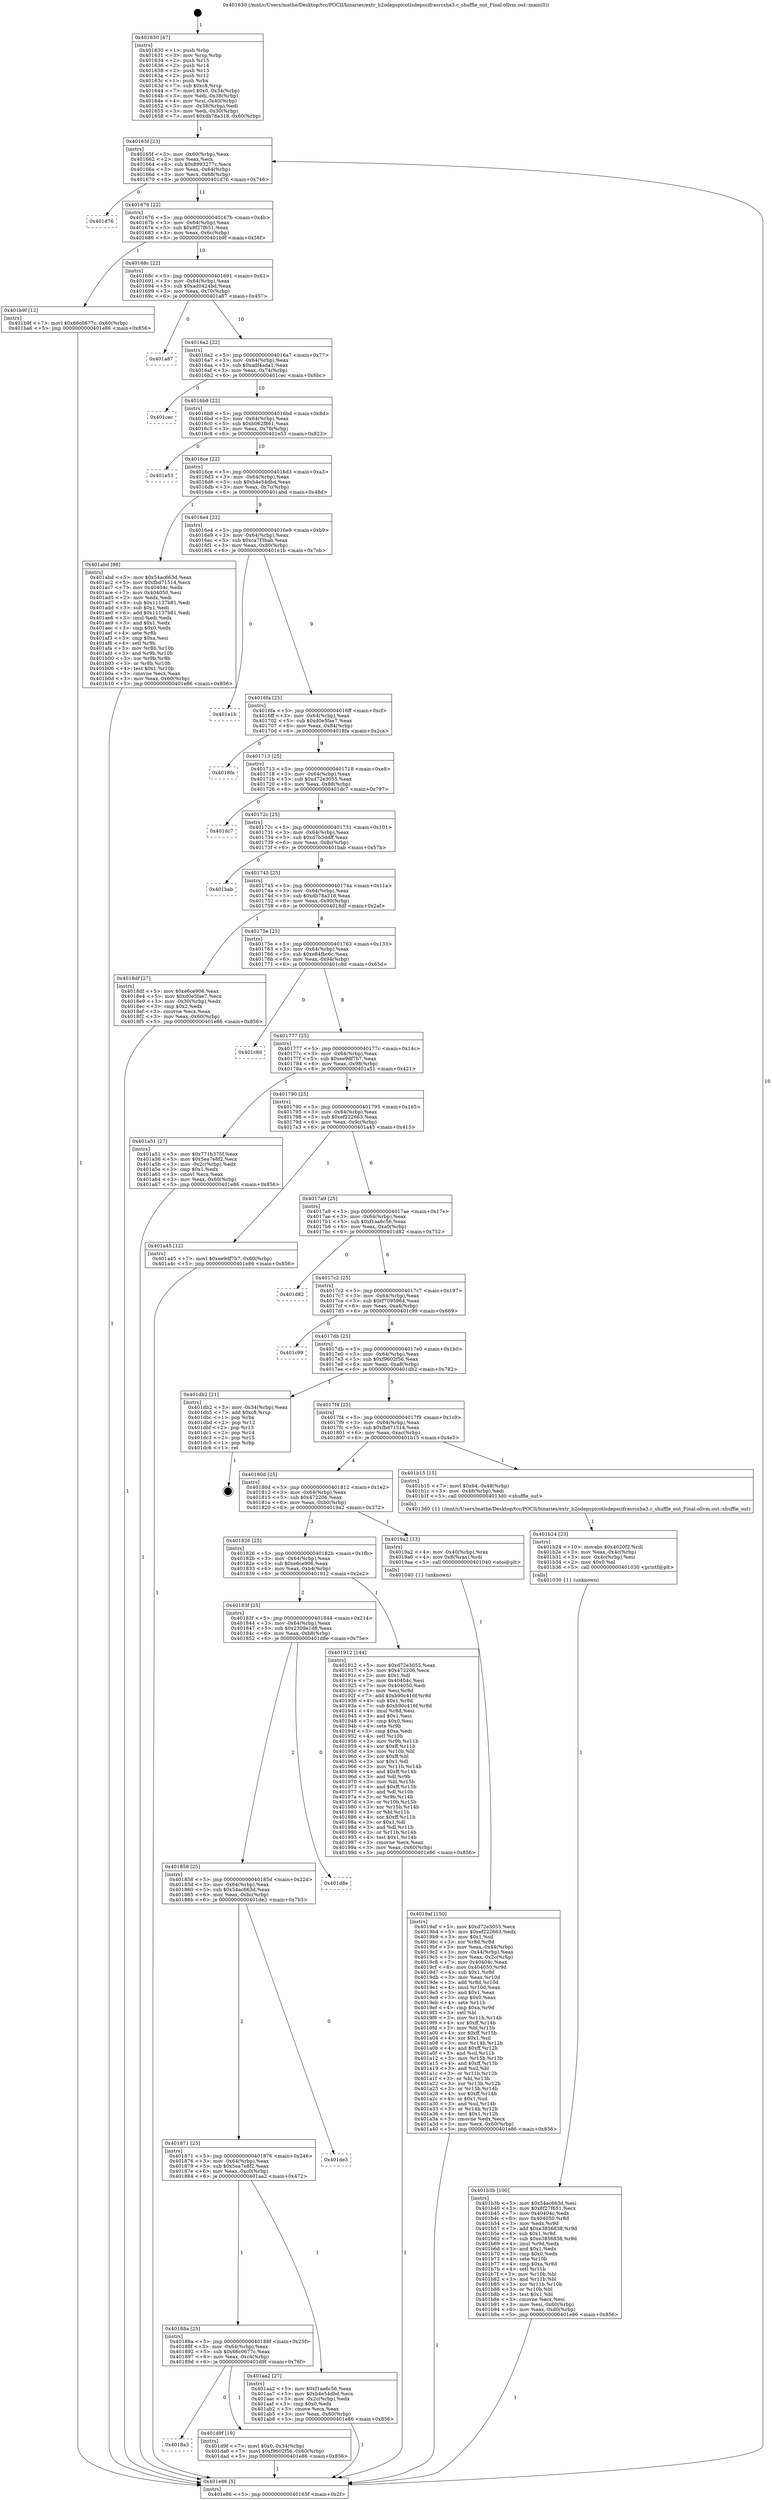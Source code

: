 digraph "0x401630" {
  label = "0x401630 (/mnt/c/Users/mathe/Desktop/tcc/POCII/binaries/extr_h2odepspicotlsdepscifrasrcsha3.c_shuffle_out_Final-ollvm.out::main(0))"
  labelloc = "t"
  node[shape=record]

  Entry [label="",width=0.3,height=0.3,shape=circle,fillcolor=black,style=filled]
  "0x40165f" [label="{
     0x40165f [23]\l
     | [instrs]\l
     &nbsp;&nbsp;0x40165f \<+3\>: mov -0x60(%rbp),%eax\l
     &nbsp;&nbsp;0x401662 \<+2\>: mov %eax,%ecx\l
     &nbsp;&nbsp;0x401664 \<+6\>: sub $0x8993277c,%ecx\l
     &nbsp;&nbsp;0x40166a \<+3\>: mov %eax,-0x64(%rbp)\l
     &nbsp;&nbsp;0x40166d \<+3\>: mov %ecx,-0x68(%rbp)\l
     &nbsp;&nbsp;0x401670 \<+6\>: je 0000000000401d76 \<main+0x746\>\l
  }"]
  "0x401d76" [label="{
     0x401d76\l
  }", style=dashed]
  "0x401676" [label="{
     0x401676 [22]\l
     | [instrs]\l
     &nbsp;&nbsp;0x401676 \<+5\>: jmp 000000000040167b \<main+0x4b\>\l
     &nbsp;&nbsp;0x40167b \<+3\>: mov -0x64(%rbp),%eax\l
     &nbsp;&nbsp;0x40167e \<+5\>: sub $0x8f27f651,%eax\l
     &nbsp;&nbsp;0x401683 \<+3\>: mov %eax,-0x6c(%rbp)\l
     &nbsp;&nbsp;0x401686 \<+6\>: je 0000000000401b9f \<main+0x56f\>\l
  }"]
  Exit [label="",width=0.3,height=0.3,shape=circle,fillcolor=black,style=filled,peripheries=2]
  "0x401b9f" [label="{
     0x401b9f [12]\l
     | [instrs]\l
     &nbsp;&nbsp;0x401b9f \<+7\>: movl $0x66c0677c,-0x60(%rbp)\l
     &nbsp;&nbsp;0x401ba6 \<+5\>: jmp 0000000000401e86 \<main+0x856\>\l
  }"]
  "0x40168c" [label="{
     0x40168c [22]\l
     | [instrs]\l
     &nbsp;&nbsp;0x40168c \<+5\>: jmp 0000000000401691 \<main+0x61\>\l
     &nbsp;&nbsp;0x401691 \<+3\>: mov -0x64(%rbp),%eax\l
     &nbsp;&nbsp;0x401694 \<+5\>: sub $0xad0424bd,%eax\l
     &nbsp;&nbsp;0x401699 \<+3\>: mov %eax,-0x70(%rbp)\l
     &nbsp;&nbsp;0x40169c \<+6\>: je 0000000000401a87 \<main+0x457\>\l
  }"]
  "0x4018a3" [label="{
     0x4018a3\l
  }", style=dashed]
  "0x401a87" [label="{
     0x401a87\l
  }", style=dashed]
  "0x4016a2" [label="{
     0x4016a2 [22]\l
     | [instrs]\l
     &nbsp;&nbsp;0x4016a2 \<+5\>: jmp 00000000004016a7 \<main+0x77\>\l
     &nbsp;&nbsp;0x4016a7 \<+3\>: mov -0x64(%rbp),%eax\l
     &nbsp;&nbsp;0x4016aa \<+5\>: sub $0xadf4ada1,%eax\l
     &nbsp;&nbsp;0x4016af \<+3\>: mov %eax,-0x74(%rbp)\l
     &nbsp;&nbsp;0x4016b2 \<+6\>: je 0000000000401cec \<main+0x6bc\>\l
  }"]
  "0x401d9f" [label="{
     0x401d9f [19]\l
     | [instrs]\l
     &nbsp;&nbsp;0x401d9f \<+7\>: movl $0x0,-0x34(%rbp)\l
     &nbsp;&nbsp;0x401da6 \<+7\>: movl $0xf9602f56,-0x60(%rbp)\l
     &nbsp;&nbsp;0x401dad \<+5\>: jmp 0000000000401e86 \<main+0x856\>\l
  }"]
  "0x401cec" [label="{
     0x401cec\l
  }", style=dashed]
  "0x4016b8" [label="{
     0x4016b8 [22]\l
     | [instrs]\l
     &nbsp;&nbsp;0x4016b8 \<+5\>: jmp 00000000004016bd \<main+0x8d\>\l
     &nbsp;&nbsp;0x4016bd \<+3\>: mov -0x64(%rbp),%eax\l
     &nbsp;&nbsp;0x4016c0 \<+5\>: sub $0xb062f861,%eax\l
     &nbsp;&nbsp;0x4016c5 \<+3\>: mov %eax,-0x78(%rbp)\l
     &nbsp;&nbsp;0x4016c8 \<+6\>: je 0000000000401e53 \<main+0x823\>\l
  }"]
  "0x401b3b" [label="{
     0x401b3b [100]\l
     | [instrs]\l
     &nbsp;&nbsp;0x401b3b \<+5\>: mov $0x54ac663d,%esi\l
     &nbsp;&nbsp;0x401b40 \<+5\>: mov $0x8f27f651,%ecx\l
     &nbsp;&nbsp;0x401b45 \<+7\>: mov 0x40404c,%edx\l
     &nbsp;&nbsp;0x401b4c \<+8\>: mov 0x404050,%r8d\l
     &nbsp;&nbsp;0x401b54 \<+3\>: mov %edx,%r9d\l
     &nbsp;&nbsp;0x401b57 \<+7\>: add $0xe3856838,%r9d\l
     &nbsp;&nbsp;0x401b5e \<+4\>: sub $0x1,%r9d\l
     &nbsp;&nbsp;0x401b62 \<+7\>: sub $0xe3856838,%r9d\l
     &nbsp;&nbsp;0x401b69 \<+4\>: imul %r9d,%edx\l
     &nbsp;&nbsp;0x401b6d \<+3\>: and $0x1,%edx\l
     &nbsp;&nbsp;0x401b70 \<+3\>: cmp $0x0,%edx\l
     &nbsp;&nbsp;0x401b73 \<+4\>: sete %r10b\l
     &nbsp;&nbsp;0x401b77 \<+4\>: cmp $0xa,%r8d\l
     &nbsp;&nbsp;0x401b7b \<+4\>: setl %r11b\l
     &nbsp;&nbsp;0x401b7f \<+3\>: mov %r10b,%bl\l
     &nbsp;&nbsp;0x401b82 \<+3\>: and %r11b,%bl\l
     &nbsp;&nbsp;0x401b85 \<+3\>: xor %r11b,%r10b\l
     &nbsp;&nbsp;0x401b88 \<+3\>: or %r10b,%bl\l
     &nbsp;&nbsp;0x401b8b \<+3\>: test $0x1,%bl\l
     &nbsp;&nbsp;0x401b8e \<+3\>: cmovne %ecx,%esi\l
     &nbsp;&nbsp;0x401b91 \<+3\>: mov %esi,-0x60(%rbp)\l
     &nbsp;&nbsp;0x401b94 \<+6\>: mov %eax,-0xd0(%rbp)\l
     &nbsp;&nbsp;0x401b9a \<+5\>: jmp 0000000000401e86 \<main+0x856\>\l
  }"]
  "0x401e53" [label="{
     0x401e53\l
  }", style=dashed]
  "0x4016ce" [label="{
     0x4016ce [22]\l
     | [instrs]\l
     &nbsp;&nbsp;0x4016ce \<+5\>: jmp 00000000004016d3 \<main+0xa3\>\l
     &nbsp;&nbsp;0x4016d3 \<+3\>: mov -0x64(%rbp),%eax\l
     &nbsp;&nbsp;0x4016d6 \<+5\>: sub $0xb4e54dbd,%eax\l
     &nbsp;&nbsp;0x4016db \<+3\>: mov %eax,-0x7c(%rbp)\l
     &nbsp;&nbsp;0x4016de \<+6\>: je 0000000000401abd \<main+0x48d\>\l
  }"]
  "0x401b24" [label="{
     0x401b24 [23]\l
     | [instrs]\l
     &nbsp;&nbsp;0x401b24 \<+10\>: movabs $0x4020f2,%rdi\l
     &nbsp;&nbsp;0x401b2e \<+3\>: mov %eax,-0x4c(%rbp)\l
     &nbsp;&nbsp;0x401b31 \<+3\>: mov -0x4c(%rbp),%esi\l
     &nbsp;&nbsp;0x401b34 \<+2\>: mov $0x0,%al\l
     &nbsp;&nbsp;0x401b36 \<+5\>: call 0000000000401030 \<printf@plt\>\l
     | [calls]\l
     &nbsp;&nbsp;0x401030 \{1\} (unknown)\l
  }"]
  "0x401abd" [label="{
     0x401abd [88]\l
     | [instrs]\l
     &nbsp;&nbsp;0x401abd \<+5\>: mov $0x54ac663d,%eax\l
     &nbsp;&nbsp;0x401ac2 \<+5\>: mov $0xfbd71514,%ecx\l
     &nbsp;&nbsp;0x401ac7 \<+7\>: mov 0x40404c,%edx\l
     &nbsp;&nbsp;0x401ace \<+7\>: mov 0x404050,%esi\l
     &nbsp;&nbsp;0x401ad5 \<+2\>: mov %edx,%edi\l
     &nbsp;&nbsp;0x401ad7 \<+6\>: sub $0x11137b81,%edi\l
     &nbsp;&nbsp;0x401add \<+3\>: sub $0x1,%edi\l
     &nbsp;&nbsp;0x401ae0 \<+6\>: add $0x11137b81,%edi\l
     &nbsp;&nbsp;0x401ae6 \<+3\>: imul %edi,%edx\l
     &nbsp;&nbsp;0x401ae9 \<+3\>: and $0x1,%edx\l
     &nbsp;&nbsp;0x401aec \<+3\>: cmp $0x0,%edx\l
     &nbsp;&nbsp;0x401aef \<+4\>: sete %r8b\l
     &nbsp;&nbsp;0x401af3 \<+3\>: cmp $0xa,%esi\l
     &nbsp;&nbsp;0x401af6 \<+4\>: setl %r9b\l
     &nbsp;&nbsp;0x401afa \<+3\>: mov %r8b,%r10b\l
     &nbsp;&nbsp;0x401afd \<+3\>: and %r9b,%r10b\l
     &nbsp;&nbsp;0x401b00 \<+3\>: xor %r9b,%r8b\l
     &nbsp;&nbsp;0x401b03 \<+3\>: or %r8b,%r10b\l
     &nbsp;&nbsp;0x401b06 \<+4\>: test $0x1,%r10b\l
     &nbsp;&nbsp;0x401b0a \<+3\>: cmovne %ecx,%eax\l
     &nbsp;&nbsp;0x401b0d \<+3\>: mov %eax,-0x60(%rbp)\l
     &nbsp;&nbsp;0x401b10 \<+5\>: jmp 0000000000401e86 \<main+0x856\>\l
  }"]
  "0x4016e4" [label="{
     0x4016e4 [22]\l
     | [instrs]\l
     &nbsp;&nbsp;0x4016e4 \<+5\>: jmp 00000000004016e9 \<main+0xb9\>\l
     &nbsp;&nbsp;0x4016e9 \<+3\>: mov -0x64(%rbp),%eax\l
     &nbsp;&nbsp;0x4016ec \<+5\>: sub $0xca7f3bab,%eax\l
     &nbsp;&nbsp;0x4016f1 \<+3\>: mov %eax,-0x80(%rbp)\l
     &nbsp;&nbsp;0x4016f4 \<+6\>: je 0000000000401e1b \<main+0x7eb\>\l
  }"]
  "0x40188a" [label="{
     0x40188a [25]\l
     | [instrs]\l
     &nbsp;&nbsp;0x40188a \<+5\>: jmp 000000000040188f \<main+0x25f\>\l
     &nbsp;&nbsp;0x40188f \<+3\>: mov -0x64(%rbp),%eax\l
     &nbsp;&nbsp;0x401892 \<+5\>: sub $0x66c0677c,%eax\l
     &nbsp;&nbsp;0x401897 \<+6\>: mov %eax,-0xc4(%rbp)\l
     &nbsp;&nbsp;0x40189d \<+6\>: je 0000000000401d9f \<main+0x76f\>\l
  }"]
  "0x401e1b" [label="{
     0x401e1b\l
  }", style=dashed]
  "0x4016fa" [label="{
     0x4016fa [25]\l
     | [instrs]\l
     &nbsp;&nbsp;0x4016fa \<+5\>: jmp 00000000004016ff \<main+0xcf\>\l
     &nbsp;&nbsp;0x4016ff \<+3\>: mov -0x64(%rbp),%eax\l
     &nbsp;&nbsp;0x401702 \<+5\>: sub $0xd0e5fae7,%eax\l
     &nbsp;&nbsp;0x401707 \<+6\>: mov %eax,-0x84(%rbp)\l
     &nbsp;&nbsp;0x40170d \<+6\>: je 00000000004018fa \<main+0x2ca\>\l
  }"]
  "0x401aa2" [label="{
     0x401aa2 [27]\l
     | [instrs]\l
     &nbsp;&nbsp;0x401aa2 \<+5\>: mov $0xf1aa6c56,%eax\l
     &nbsp;&nbsp;0x401aa7 \<+5\>: mov $0xb4e54dbd,%ecx\l
     &nbsp;&nbsp;0x401aac \<+3\>: mov -0x2c(%rbp),%edx\l
     &nbsp;&nbsp;0x401aaf \<+3\>: cmp $0x0,%edx\l
     &nbsp;&nbsp;0x401ab2 \<+3\>: cmove %ecx,%eax\l
     &nbsp;&nbsp;0x401ab5 \<+3\>: mov %eax,-0x60(%rbp)\l
     &nbsp;&nbsp;0x401ab8 \<+5\>: jmp 0000000000401e86 \<main+0x856\>\l
  }"]
  "0x4018fa" [label="{
     0x4018fa\l
  }", style=dashed]
  "0x401713" [label="{
     0x401713 [25]\l
     | [instrs]\l
     &nbsp;&nbsp;0x401713 \<+5\>: jmp 0000000000401718 \<main+0xe8\>\l
     &nbsp;&nbsp;0x401718 \<+3\>: mov -0x64(%rbp),%eax\l
     &nbsp;&nbsp;0x40171b \<+5\>: sub $0xd72e3055,%eax\l
     &nbsp;&nbsp;0x401720 \<+6\>: mov %eax,-0x88(%rbp)\l
     &nbsp;&nbsp;0x401726 \<+6\>: je 0000000000401dc7 \<main+0x797\>\l
  }"]
  "0x401871" [label="{
     0x401871 [25]\l
     | [instrs]\l
     &nbsp;&nbsp;0x401871 \<+5\>: jmp 0000000000401876 \<main+0x246\>\l
     &nbsp;&nbsp;0x401876 \<+3\>: mov -0x64(%rbp),%eax\l
     &nbsp;&nbsp;0x401879 \<+5\>: sub $0x5ea7e8f2,%eax\l
     &nbsp;&nbsp;0x40187e \<+6\>: mov %eax,-0xc0(%rbp)\l
     &nbsp;&nbsp;0x401884 \<+6\>: je 0000000000401aa2 \<main+0x472\>\l
  }"]
  "0x401dc7" [label="{
     0x401dc7\l
  }", style=dashed]
  "0x40172c" [label="{
     0x40172c [25]\l
     | [instrs]\l
     &nbsp;&nbsp;0x40172c \<+5\>: jmp 0000000000401731 \<main+0x101\>\l
     &nbsp;&nbsp;0x401731 \<+3\>: mov -0x64(%rbp),%eax\l
     &nbsp;&nbsp;0x401734 \<+5\>: sub $0xd7b3ddff,%eax\l
     &nbsp;&nbsp;0x401739 \<+6\>: mov %eax,-0x8c(%rbp)\l
     &nbsp;&nbsp;0x40173f \<+6\>: je 0000000000401bab \<main+0x57b\>\l
  }"]
  "0x401de3" [label="{
     0x401de3\l
  }", style=dashed]
  "0x401bab" [label="{
     0x401bab\l
  }", style=dashed]
  "0x401745" [label="{
     0x401745 [25]\l
     | [instrs]\l
     &nbsp;&nbsp;0x401745 \<+5\>: jmp 000000000040174a \<main+0x11a\>\l
     &nbsp;&nbsp;0x40174a \<+3\>: mov -0x64(%rbp),%eax\l
     &nbsp;&nbsp;0x40174d \<+5\>: sub $0xdb78a318,%eax\l
     &nbsp;&nbsp;0x401752 \<+6\>: mov %eax,-0x90(%rbp)\l
     &nbsp;&nbsp;0x401758 \<+6\>: je 00000000004018df \<main+0x2af\>\l
  }"]
  "0x401858" [label="{
     0x401858 [25]\l
     | [instrs]\l
     &nbsp;&nbsp;0x401858 \<+5\>: jmp 000000000040185d \<main+0x22d\>\l
     &nbsp;&nbsp;0x40185d \<+3\>: mov -0x64(%rbp),%eax\l
     &nbsp;&nbsp;0x401860 \<+5\>: sub $0x54ac663d,%eax\l
     &nbsp;&nbsp;0x401865 \<+6\>: mov %eax,-0xbc(%rbp)\l
     &nbsp;&nbsp;0x40186b \<+6\>: je 0000000000401de3 \<main+0x7b3\>\l
  }"]
  "0x4018df" [label="{
     0x4018df [27]\l
     | [instrs]\l
     &nbsp;&nbsp;0x4018df \<+5\>: mov $0xe6ce906,%eax\l
     &nbsp;&nbsp;0x4018e4 \<+5\>: mov $0xd0e5fae7,%ecx\l
     &nbsp;&nbsp;0x4018e9 \<+3\>: mov -0x30(%rbp),%edx\l
     &nbsp;&nbsp;0x4018ec \<+3\>: cmp $0x2,%edx\l
     &nbsp;&nbsp;0x4018ef \<+3\>: cmovne %ecx,%eax\l
     &nbsp;&nbsp;0x4018f2 \<+3\>: mov %eax,-0x60(%rbp)\l
     &nbsp;&nbsp;0x4018f5 \<+5\>: jmp 0000000000401e86 \<main+0x856\>\l
  }"]
  "0x40175e" [label="{
     0x40175e [25]\l
     | [instrs]\l
     &nbsp;&nbsp;0x40175e \<+5\>: jmp 0000000000401763 \<main+0x133\>\l
     &nbsp;&nbsp;0x401763 \<+3\>: mov -0x64(%rbp),%eax\l
     &nbsp;&nbsp;0x401766 \<+5\>: sub $0xe84fbc6c,%eax\l
     &nbsp;&nbsp;0x40176b \<+6\>: mov %eax,-0x94(%rbp)\l
     &nbsp;&nbsp;0x401771 \<+6\>: je 0000000000401c8d \<main+0x65d\>\l
  }"]
  "0x401e86" [label="{
     0x401e86 [5]\l
     | [instrs]\l
     &nbsp;&nbsp;0x401e86 \<+5\>: jmp 000000000040165f \<main+0x2f\>\l
  }"]
  "0x401630" [label="{
     0x401630 [47]\l
     | [instrs]\l
     &nbsp;&nbsp;0x401630 \<+1\>: push %rbp\l
     &nbsp;&nbsp;0x401631 \<+3\>: mov %rsp,%rbp\l
     &nbsp;&nbsp;0x401634 \<+2\>: push %r15\l
     &nbsp;&nbsp;0x401636 \<+2\>: push %r14\l
     &nbsp;&nbsp;0x401638 \<+2\>: push %r13\l
     &nbsp;&nbsp;0x40163a \<+2\>: push %r12\l
     &nbsp;&nbsp;0x40163c \<+1\>: push %rbx\l
     &nbsp;&nbsp;0x40163d \<+7\>: sub $0xc8,%rsp\l
     &nbsp;&nbsp;0x401644 \<+7\>: movl $0x0,-0x34(%rbp)\l
     &nbsp;&nbsp;0x40164b \<+3\>: mov %edi,-0x38(%rbp)\l
     &nbsp;&nbsp;0x40164e \<+4\>: mov %rsi,-0x40(%rbp)\l
     &nbsp;&nbsp;0x401652 \<+3\>: mov -0x38(%rbp),%edi\l
     &nbsp;&nbsp;0x401655 \<+3\>: mov %edi,-0x30(%rbp)\l
     &nbsp;&nbsp;0x401658 \<+7\>: movl $0xdb78a318,-0x60(%rbp)\l
  }"]
  "0x401d8e" [label="{
     0x401d8e\l
  }", style=dashed]
  "0x401c8d" [label="{
     0x401c8d\l
  }", style=dashed]
  "0x401777" [label="{
     0x401777 [25]\l
     | [instrs]\l
     &nbsp;&nbsp;0x401777 \<+5\>: jmp 000000000040177c \<main+0x14c\>\l
     &nbsp;&nbsp;0x40177c \<+3\>: mov -0x64(%rbp),%eax\l
     &nbsp;&nbsp;0x40177f \<+5\>: sub $0xee9df7b7,%eax\l
     &nbsp;&nbsp;0x401784 \<+6\>: mov %eax,-0x98(%rbp)\l
     &nbsp;&nbsp;0x40178a \<+6\>: je 0000000000401a51 \<main+0x421\>\l
  }"]
  "0x4019af" [label="{
     0x4019af [150]\l
     | [instrs]\l
     &nbsp;&nbsp;0x4019af \<+5\>: mov $0xd72e3055,%ecx\l
     &nbsp;&nbsp;0x4019b4 \<+5\>: mov $0xef222663,%edx\l
     &nbsp;&nbsp;0x4019b9 \<+3\>: mov $0x1,%sil\l
     &nbsp;&nbsp;0x4019bc \<+3\>: xor %r8d,%r8d\l
     &nbsp;&nbsp;0x4019bf \<+3\>: mov %eax,-0x44(%rbp)\l
     &nbsp;&nbsp;0x4019c2 \<+3\>: mov -0x44(%rbp),%eax\l
     &nbsp;&nbsp;0x4019c5 \<+3\>: mov %eax,-0x2c(%rbp)\l
     &nbsp;&nbsp;0x4019c8 \<+7\>: mov 0x40404c,%eax\l
     &nbsp;&nbsp;0x4019cf \<+8\>: mov 0x404050,%r9d\l
     &nbsp;&nbsp;0x4019d7 \<+4\>: sub $0x1,%r8d\l
     &nbsp;&nbsp;0x4019db \<+3\>: mov %eax,%r10d\l
     &nbsp;&nbsp;0x4019de \<+3\>: add %r8d,%r10d\l
     &nbsp;&nbsp;0x4019e1 \<+4\>: imul %r10d,%eax\l
     &nbsp;&nbsp;0x4019e5 \<+3\>: and $0x1,%eax\l
     &nbsp;&nbsp;0x4019e8 \<+3\>: cmp $0x0,%eax\l
     &nbsp;&nbsp;0x4019eb \<+4\>: sete %r11b\l
     &nbsp;&nbsp;0x4019ef \<+4\>: cmp $0xa,%r9d\l
     &nbsp;&nbsp;0x4019f3 \<+3\>: setl %bl\l
     &nbsp;&nbsp;0x4019f6 \<+3\>: mov %r11b,%r14b\l
     &nbsp;&nbsp;0x4019f9 \<+4\>: xor $0xff,%r14b\l
     &nbsp;&nbsp;0x4019fd \<+3\>: mov %bl,%r15b\l
     &nbsp;&nbsp;0x401a00 \<+4\>: xor $0xff,%r15b\l
     &nbsp;&nbsp;0x401a04 \<+4\>: xor $0x1,%sil\l
     &nbsp;&nbsp;0x401a08 \<+3\>: mov %r14b,%r12b\l
     &nbsp;&nbsp;0x401a0b \<+4\>: and $0xff,%r12b\l
     &nbsp;&nbsp;0x401a0f \<+3\>: and %sil,%r11b\l
     &nbsp;&nbsp;0x401a12 \<+3\>: mov %r15b,%r13b\l
     &nbsp;&nbsp;0x401a15 \<+4\>: and $0xff,%r13b\l
     &nbsp;&nbsp;0x401a19 \<+3\>: and %sil,%bl\l
     &nbsp;&nbsp;0x401a1c \<+3\>: or %r11b,%r12b\l
     &nbsp;&nbsp;0x401a1f \<+3\>: or %bl,%r13b\l
     &nbsp;&nbsp;0x401a22 \<+3\>: xor %r13b,%r12b\l
     &nbsp;&nbsp;0x401a25 \<+3\>: or %r15b,%r14b\l
     &nbsp;&nbsp;0x401a28 \<+4\>: xor $0xff,%r14b\l
     &nbsp;&nbsp;0x401a2c \<+4\>: or $0x1,%sil\l
     &nbsp;&nbsp;0x401a30 \<+3\>: and %sil,%r14b\l
     &nbsp;&nbsp;0x401a33 \<+3\>: or %r14b,%r12b\l
     &nbsp;&nbsp;0x401a36 \<+4\>: test $0x1,%r12b\l
     &nbsp;&nbsp;0x401a3a \<+3\>: cmovne %edx,%ecx\l
     &nbsp;&nbsp;0x401a3d \<+3\>: mov %ecx,-0x60(%rbp)\l
     &nbsp;&nbsp;0x401a40 \<+5\>: jmp 0000000000401e86 \<main+0x856\>\l
  }"]
  "0x401a51" [label="{
     0x401a51 [27]\l
     | [instrs]\l
     &nbsp;&nbsp;0x401a51 \<+5\>: mov $0x771b375f,%eax\l
     &nbsp;&nbsp;0x401a56 \<+5\>: mov $0x5ea7e8f2,%ecx\l
     &nbsp;&nbsp;0x401a5b \<+3\>: mov -0x2c(%rbp),%edx\l
     &nbsp;&nbsp;0x401a5e \<+3\>: cmp $0x1,%edx\l
     &nbsp;&nbsp;0x401a61 \<+3\>: cmovl %ecx,%eax\l
     &nbsp;&nbsp;0x401a64 \<+3\>: mov %eax,-0x60(%rbp)\l
     &nbsp;&nbsp;0x401a67 \<+5\>: jmp 0000000000401e86 \<main+0x856\>\l
  }"]
  "0x401790" [label="{
     0x401790 [25]\l
     | [instrs]\l
     &nbsp;&nbsp;0x401790 \<+5\>: jmp 0000000000401795 \<main+0x165\>\l
     &nbsp;&nbsp;0x401795 \<+3\>: mov -0x64(%rbp),%eax\l
     &nbsp;&nbsp;0x401798 \<+5\>: sub $0xef222663,%eax\l
     &nbsp;&nbsp;0x40179d \<+6\>: mov %eax,-0x9c(%rbp)\l
     &nbsp;&nbsp;0x4017a3 \<+6\>: je 0000000000401a45 \<main+0x415\>\l
  }"]
  "0x40183f" [label="{
     0x40183f [25]\l
     | [instrs]\l
     &nbsp;&nbsp;0x40183f \<+5\>: jmp 0000000000401844 \<main+0x214\>\l
     &nbsp;&nbsp;0x401844 \<+3\>: mov -0x64(%rbp),%eax\l
     &nbsp;&nbsp;0x401847 \<+5\>: sub $0x2309e1d8,%eax\l
     &nbsp;&nbsp;0x40184c \<+6\>: mov %eax,-0xb8(%rbp)\l
     &nbsp;&nbsp;0x401852 \<+6\>: je 0000000000401d8e \<main+0x75e\>\l
  }"]
  "0x401a45" [label="{
     0x401a45 [12]\l
     | [instrs]\l
     &nbsp;&nbsp;0x401a45 \<+7\>: movl $0xee9df7b7,-0x60(%rbp)\l
     &nbsp;&nbsp;0x401a4c \<+5\>: jmp 0000000000401e86 \<main+0x856\>\l
  }"]
  "0x4017a9" [label="{
     0x4017a9 [25]\l
     | [instrs]\l
     &nbsp;&nbsp;0x4017a9 \<+5\>: jmp 00000000004017ae \<main+0x17e\>\l
     &nbsp;&nbsp;0x4017ae \<+3\>: mov -0x64(%rbp),%eax\l
     &nbsp;&nbsp;0x4017b1 \<+5\>: sub $0xf1aa6c56,%eax\l
     &nbsp;&nbsp;0x4017b6 \<+6\>: mov %eax,-0xa0(%rbp)\l
     &nbsp;&nbsp;0x4017bc \<+6\>: je 0000000000401d82 \<main+0x752\>\l
  }"]
  "0x401912" [label="{
     0x401912 [144]\l
     | [instrs]\l
     &nbsp;&nbsp;0x401912 \<+5\>: mov $0xd72e3055,%eax\l
     &nbsp;&nbsp;0x401917 \<+5\>: mov $0x472206,%ecx\l
     &nbsp;&nbsp;0x40191c \<+2\>: mov $0x1,%dl\l
     &nbsp;&nbsp;0x40191e \<+7\>: mov 0x40404c,%esi\l
     &nbsp;&nbsp;0x401925 \<+7\>: mov 0x404050,%edi\l
     &nbsp;&nbsp;0x40192c \<+3\>: mov %esi,%r8d\l
     &nbsp;&nbsp;0x40192f \<+7\>: add $0xb90c416f,%r8d\l
     &nbsp;&nbsp;0x401936 \<+4\>: sub $0x1,%r8d\l
     &nbsp;&nbsp;0x40193a \<+7\>: sub $0xb90c416f,%r8d\l
     &nbsp;&nbsp;0x401941 \<+4\>: imul %r8d,%esi\l
     &nbsp;&nbsp;0x401945 \<+3\>: and $0x1,%esi\l
     &nbsp;&nbsp;0x401948 \<+3\>: cmp $0x0,%esi\l
     &nbsp;&nbsp;0x40194b \<+4\>: sete %r9b\l
     &nbsp;&nbsp;0x40194f \<+3\>: cmp $0xa,%edi\l
     &nbsp;&nbsp;0x401952 \<+4\>: setl %r10b\l
     &nbsp;&nbsp;0x401956 \<+3\>: mov %r9b,%r11b\l
     &nbsp;&nbsp;0x401959 \<+4\>: xor $0xff,%r11b\l
     &nbsp;&nbsp;0x40195d \<+3\>: mov %r10b,%bl\l
     &nbsp;&nbsp;0x401960 \<+3\>: xor $0xff,%bl\l
     &nbsp;&nbsp;0x401963 \<+3\>: xor $0x1,%dl\l
     &nbsp;&nbsp;0x401966 \<+3\>: mov %r11b,%r14b\l
     &nbsp;&nbsp;0x401969 \<+4\>: and $0xff,%r14b\l
     &nbsp;&nbsp;0x40196d \<+3\>: and %dl,%r9b\l
     &nbsp;&nbsp;0x401970 \<+3\>: mov %bl,%r15b\l
     &nbsp;&nbsp;0x401973 \<+4\>: and $0xff,%r15b\l
     &nbsp;&nbsp;0x401977 \<+3\>: and %dl,%r10b\l
     &nbsp;&nbsp;0x40197a \<+3\>: or %r9b,%r14b\l
     &nbsp;&nbsp;0x40197d \<+3\>: or %r10b,%r15b\l
     &nbsp;&nbsp;0x401980 \<+3\>: xor %r15b,%r14b\l
     &nbsp;&nbsp;0x401983 \<+3\>: or %bl,%r11b\l
     &nbsp;&nbsp;0x401986 \<+4\>: xor $0xff,%r11b\l
     &nbsp;&nbsp;0x40198a \<+3\>: or $0x1,%dl\l
     &nbsp;&nbsp;0x40198d \<+3\>: and %dl,%r11b\l
     &nbsp;&nbsp;0x401990 \<+3\>: or %r11b,%r14b\l
     &nbsp;&nbsp;0x401993 \<+4\>: test $0x1,%r14b\l
     &nbsp;&nbsp;0x401997 \<+3\>: cmovne %ecx,%eax\l
     &nbsp;&nbsp;0x40199a \<+3\>: mov %eax,-0x60(%rbp)\l
     &nbsp;&nbsp;0x40199d \<+5\>: jmp 0000000000401e86 \<main+0x856\>\l
  }"]
  "0x401d82" [label="{
     0x401d82\l
  }", style=dashed]
  "0x4017c2" [label="{
     0x4017c2 [25]\l
     | [instrs]\l
     &nbsp;&nbsp;0x4017c2 \<+5\>: jmp 00000000004017c7 \<main+0x197\>\l
     &nbsp;&nbsp;0x4017c7 \<+3\>: mov -0x64(%rbp),%eax\l
     &nbsp;&nbsp;0x4017ca \<+5\>: sub $0xf7095964,%eax\l
     &nbsp;&nbsp;0x4017cf \<+6\>: mov %eax,-0xa4(%rbp)\l
     &nbsp;&nbsp;0x4017d5 \<+6\>: je 0000000000401c99 \<main+0x669\>\l
  }"]
  "0x401826" [label="{
     0x401826 [25]\l
     | [instrs]\l
     &nbsp;&nbsp;0x401826 \<+5\>: jmp 000000000040182b \<main+0x1fb\>\l
     &nbsp;&nbsp;0x40182b \<+3\>: mov -0x64(%rbp),%eax\l
     &nbsp;&nbsp;0x40182e \<+5\>: sub $0xe6ce906,%eax\l
     &nbsp;&nbsp;0x401833 \<+6\>: mov %eax,-0xb4(%rbp)\l
     &nbsp;&nbsp;0x401839 \<+6\>: je 0000000000401912 \<main+0x2e2\>\l
  }"]
  "0x401c99" [label="{
     0x401c99\l
  }", style=dashed]
  "0x4017db" [label="{
     0x4017db [25]\l
     | [instrs]\l
     &nbsp;&nbsp;0x4017db \<+5\>: jmp 00000000004017e0 \<main+0x1b0\>\l
     &nbsp;&nbsp;0x4017e0 \<+3\>: mov -0x64(%rbp),%eax\l
     &nbsp;&nbsp;0x4017e3 \<+5\>: sub $0xf9602f56,%eax\l
     &nbsp;&nbsp;0x4017e8 \<+6\>: mov %eax,-0xa8(%rbp)\l
     &nbsp;&nbsp;0x4017ee \<+6\>: je 0000000000401db2 \<main+0x782\>\l
  }"]
  "0x4019a2" [label="{
     0x4019a2 [13]\l
     | [instrs]\l
     &nbsp;&nbsp;0x4019a2 \<+4\>: mov -0x40(%rbp),%rax\l
     &nbsp;&nbsp;0x4019a6 \<+4\>: mov 0x8(%rax),%rdi\l
     &nbsp;&nbsp;0x4019aa \<+5\>: call 0000000000401040 \<atoi@plt\>\l
     | [calls]\l
     &nbsp;&nbsp;0x401040 \{1\} (unknown)\l
  }"]
  "0x401db2" [label="{
     0x401db2 [21]\l
     | [instrs]\l
     &nbsp;&nbsp;0x401db2 \<+3\>: mov -0x34(%rbp),%eax\l
     &nbsp;&nbsp;0x401db5 \<+7\>: add $0xc8,%rsp\l
     &nbsp;&nbsp;0x401dbc \<+1\>: pop %rbx\l
     &nbsp;&nbsp;0x401dbd \<+2\>: pop %r12\l
     &nbsp;&nbsp;0x401dbf \<+2\>: pop %r13\l
     &nbsp;&nbsp;0x401dc1 \<+2\>: pop %r14\l
     &nbsp;&nbsp;0x401dc3 \<+2\>: pop %r15\l
     &nbsp;&nbsp;0x401dc5 \<+1\>: pop %rbp\l
     &nbsp;&nbsp;0x401dc6 \<+1\>: ret\l
  }"]
  "0x4017f4" [label="{
     0x4017f4 [25]\l
     | [instrs]\l
     &nbsp;&nbsp;0x4017f4 \<+5\>: jmp 00000000004017f9 \<main+0x1c9\>\l
     &nbsp;&nbsp;0x4017f9 \<+3\>: mov -0x64(%rbp),%eax\l
     &nbsp;&nbsp;0x4017fc \<+5\>: sub $0xfbd71514,%eax\l
     &nbsp;&nbsp;0x401801 \<+6\>: mov %eax,-0xac(%rbp)\l
     &nbsp;&nbsp;0x401807 \<+6\>: je 0000000000401b15 \<main+0x4e5\>\l
  }"]
  "0x40180d" [label="{
     0x40180d [25]\l
     | [instrs]\l
     &nbsp;&nbsp;0x40180d \<+5\>: jmp 0000000000401812 \<main+0x1e2\>\l
     &nbsp;&nbsp;0x401812 \<+3\>: mov -0x64(%rbp),%eax\l
     &nbsp;&nbsp;0x401815 \<+5\>: sub $0x472206,%eax\l
     &nbsp;&nbsp;0x40181a \<+6\>: mov %eax,-0xb0(%rbp)\l
     &nbsp;&nbsp;0x401820 \<+6\>: je 00000000004019a2 \<main+0x372\>\l
  }"]
  "0x401b15" [label="{
     0x401b15 [15]\l
     | [instrs]\l
     &nbsp;&nbsp;0x401b15 \<+7\>: movl $0x64,-0x48(%rbp)\l
     &nbsp;&nbsp;0x401b1c \<+3\>: mov -0x48(%rbp),%edi\l
     &nbsp;&nbsp;0x401b1f \<+5\>: call 00000000004013d0 \<shuffle_out\>\l
     | [calls]\l
     &nbsp;&nbsp;0x4013d0 \{1\} (/mnt/c/Users/mathe/Desktop/tcc/POCII/binaries/extr_h2odepspicotlsdepscifrasrcsha3.c_shuffle_out_Final-ollvm.out::shuffle_out)\l
  }"]
  Entry -> "0x401630" [label=" 1"]
  "0x40165f" -> "0x401d76" [label=" 0"]
  "0x40165f" -> "0x401676" [label=" 11"]
  "0x401db2" -> Exit [label=" 1"]
  "0x401676" -> "0x401b9f" [label=" 1"]
  "0x401676" -> "0x40168c" [label=" 10"]
  "0x401d9f" -> "0x401e86" [label=" 1"]
  "0x40168c" -> "0x401a87" [label=" 0"]
  "0x40168c" -> "0x4016a2" [label=" 10"]
  "0x40188a" -> "0x4018a3" [label=" 0"]
  "0x4016a2" -> "0x401cec" [label=" 0"]
  "0x4016a2" -> "0x4016b8" [label=" 10"]
  "0x40188a" -> "0x401d9f" [label=" 1"]
  "0x4016b8" -> "0x401e53" [label=" 0"]
  "0x4016b8" -> "0x4016ce" [label=" 10"]
  "0x401b9f" -> "0x401e86" [label=" 1"]
  "0x4016ce" -> "0x401abd" [label=" 1"]
  "0x4016ce" -> "0x4016e4" [label=" 9"]
  "0x401b3b" -> "0x401e86" [label=" 1"]
  "0x4016e4" -> "0x401e1b" [label=" 0"]
  "0x4016e4" -> "0x4016fa" [label=" 9"]
  "0x401b24" -> "0x401b3b" [label=" 1"]
  "0x4016fa" -> "0x4018fa" [label=" 0"]
  "0x4016fa" -> "0x401713" [label=" 9"]
  "0x401b15" -> "0x401b24" [label=" 1"]
  "0x401713" -> "0x401dc7" [label=" 0"]
  "0x401713" -> "0x40172c" [label=" 9"]
  "0x401aa2" -> "0x401e86" [label=" 1"]
  "0x40172c" -> "0x401bab" [label=" 0"]
  "0x40172c" -> "0x401745" [label=" 9"]
  "0x401871" -> "0x40188a" [label=" 1"]
  "0x401745" -> "0x4018df" [label=" 1"]
  "0x401745" -> "0x40175e" [label=" 8"]
  "0x4018df" -> "0x401e86" [label=" 1"]
  "0x401630" -> "0x40165f" [label=" 1"]
  "0x401e86" -> "0x40165f" [label=" 10"]
  "0x401abd" -> "0x401e86" [label=" 1"]
  "0x40175e" -> "0x401c8d" [label=" 0"]
  "0x40175e" -> "0x401777" [label=" 8"]
  "0x401858" -> "0x401871" [label=" 2"]
  "0x401777" -> "0x401a51" [label=" 1"]
  "0x401777" -> "0x401790" [label=" 7"]
  "0x401871" -> "0x401aa2" [label=" 1"]
  "0x401790" -> "0x401a45" [label=" 1"]
  "0x401790" -> "0x4017a9" [label=" 6"]
  "0x40183f" -> "0x401858" [label=" 2"]
  "0x4017a9" -> "0x401d82" [label=" 0"]
  "0x4017a9" -> "0x4017c2" [label=" 6"]
  "0x40183f" -> "0x401d8e" [label=" 0"]
  "0x4017c2" -> "0x401c99" [label=" 0"]
  "0x4017c2" -> "0x4017db" [label=" 6"]
  "0x401a51" -> "0x401e86" [label=" 1"]
  "0x4017db" -> "0x401db2" [label=" 1"]
  "0x4017db" -> "0x4017f4" [label=" 5"]
  "0x401a45" -> "0x401e86" [label=" 1"]
  "0x4017f4" -> "0x401b15" [label=" 1"]
  "0x4017f4" -> "0x40180d" [label=" 4"]
  "0x4019af" -> "0x401e86" [label=" 1"]
  "0x40180d" -> "0x4019a2" [label=" 1"]
  "0x40180d" -> "0x401826" [label=" 3"]
  "0x401858" -> "0x401de3" [label=" 0"]
  "0x401826" -> "0x401912" [label=" 1"]
  "0x401826" -> "0x40183f" [label=" 2"]
  "0x401912" -> "0x401e86" [label=" 1"]
  "0x4019a2" -> "0x4019af" [label=" 1"]
}
